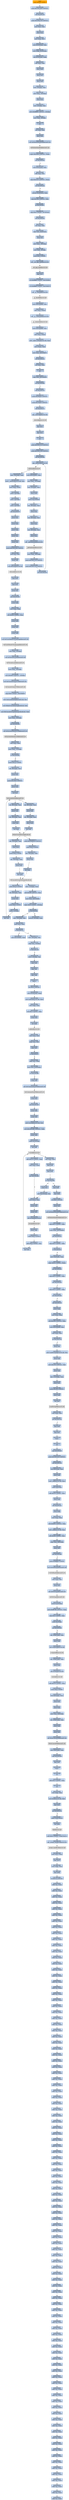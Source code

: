 digraph G {
node[shape=rectangle,style=filled,fillcolor=lightsteelblue,color=lightsteelblue]
bgcolor="transparent"
a0x01002a89pushl_0x28UINT8[label="start\npushl $0x28<UINT8>",color="lightgrey",fillcolor="orange"];
a0x01002a8bpushl_0x10015d0UINT32[label="0x01002a8b\npushl $0x10015d0<UINT32>"];
a0x01002a90call_0x01002c28[label="0x01002a90\ncall 0x01002c28"];
a0x01002c28pushl_0x1002c78UINT32[label="0x01002c28\npushl $0x1002c78<UINT32>"];
a0x01002c2dmovl_fs_0_eax[label="0x01002c2d\nmovl %fs:0, %eax"];
a0x01002c33pushl_eax[label="0x01002c33\npushl %eax"];
a0x01002c34movl_esp_fs_0[label="0x01002c34\nmovl %esp, %fs:0"];
a0x01002c3bmovl_0x10esp__eax[label="0x01002c3b\nmovl 0x10(%esp), %eax"];
a0x01002c3fmovl_ebp_0x10esp_[label="0x01002c3f\nmovl %ebp, 0x10(%esp)"];
a0x01002c43leal_0x10esp__ebp[label="0x01002c43\nleal 0x10(%esp), %ebp"];
a0x01002c47subl_eax_esp[label="0x01002c47\nsubl %eax, %esp"];
a0x01002c49pushl_ebx[label="0x01002c49\npushl %ebx"];
a0x01002c4apushl_esi[label="0x01002c4a\npushl %esi"];
a0x01002c4bpushl_edi[label="0x01002c4b\npushl %edi"];
a0x01002c4cmovl__8ebp__eax[label="0x01002c4c\nmovl -8(%ebp), %eax"];
a0x01002c4fmovl_esp__24ebp_[label="0x01002c4f\nmovl %esp, -24(%ebp)"];
a0x01002c52pushl_eax[label="0x01002c52\npushl %eax"];
a0x01002c53movl__4ebp__eax[label="0x01002c53\nmovl -4(%ebp), %eax"];
a0x01002c56movl_0xffffffffUINT32__4ebp_[label="0x01002c56\nmovl $0xffffffff<UINT32>, -4(%ebp)"];
a0x01002c5dmovl_eax__8ebp_[label="0x01002c5d\nmovl %eax, -8(%ebp)"];
a0x01002c60ret[label="0x01002c60\nret"];
a0x01002a95xorl_edi_edi[label="0x01002a95\nxorl %edi, %edi"];
a0x01002a97pushl_edi[label="0x01002a97\npushl %edi"];
a0x01002a98call_GetModuleHandleA_kernel32_dll[label="0x01002a98\ncall GetModuleHandleA@kernel32.dll"];
GetModuleHandleA_kernel32_dll[label="GetModuleHandleA@kernel32.dll",color="lightgrey",fillcolor="lightgrey"];
a0x01002a9ecmpw_0x5a4dUINT16_eax_[label="0x01002a9e\ncmpw $0x5a4d<UINT16>, (%eax)"];
a0x01002aa3jne_0x01002ac4[label="0x01002aa3\njne 0x01002ac4"];
a0x01002aa5movl_0x3ceax__ecx[label="0x01002aa5\nmovl 0x3c(%eax), %ecx"];
a0x01002aa8addl_eax_ecx[label="0x01002aa8\naddl %eax, %ecx"];
a0x01002aaacmpl_0x4550UINT32_ecx_[label="0x01002aaa\ncmpl $0x4550<UINT32>, (%ecx)"];
a0x01002ab0jne_0x01002ac4[label="0x01002ab0\njne 0x01002ac4"];
a0x01002ab2movzwl_0x18ecx__eax[label="0x01002ab2\nmovzwl 0x18(%ecx), %eax"];
a0x01002ab6cmpl_0x10bUINT32_eax[label="0x01002ab6\ncmpl $0x10b<UINT32>, %eax"];
a0x01002abbje_0x01002adc[label="0x01002abb\nje 0x01002adc"];
a0x01002adccmpl_0xeUINT8_0x74ecx_[label="0x01002adc\ncmpl $0xe<UINT8>, 0x74(%ecx)"];
a0x01002ae0jbe_0x01002ac4[label="0x01002ae0\njbe 0x01002ac4"];
a0x01002ae2xorl_eax_eax[label="0x01002ae2\nxorl %eax, %eax"];
a0x01002ae4cmpl_edi_0xe8ecx_[label="0x01002ae4\ncmpl %edi, 0xe8(%ecx)"];
a0x01002aeasetne_al[label="0x01002aea\nsetne %al"];
a0x01002aedmovl_eax__28ebp_[label="0x01002aed\nmovl %eax, -28(%ebp)"];
a0x01002af0movl_edi__4ebp_[label="0x01002af0\nmovl %edi, -4(%ebp)"];
a0x01002af3pushl_0x1UINT8[label="0x01002af3\npushl $0x1<UINT8>"];
a0x01002af5call___set_app_type_msvcrt_dll[label="0x01002af5\ncall __set_app_type@msvcrt.dll"];
a__set_app_type_msvcrt_dll[label="__set_app_type@msvcrt.dll",color="lightgrey",fillcolor="lightgrey"];
a0x01002afbpopl_ecx[label="0x01002afb\npopl %ecx"];
a0x01002afcorl_0xffffffffUINT8_0x0100466c[label="0x01002afc\norl $0xffffffff<UINT8>, 0x0100466c"];
a0x01002b03orl_0xffffffffUINT8_0x01004670[label="0x01002b03\norl $0xffffffff<UINT8>, 0x01004670"];
a0x01002b0acall___p__fmode_msvcrt_dll[label="0x01002b0a\ncall __p__fmode@msvcrt.dll"];
a__p__fmode_msvcrt_dll[label="__p__fmode@msvcrt.dll",color="lightgrey",fillcolor="lightgrey"];
a0x01002b10movl_0x01004664_ecx[label="0x01002b10\nmovl 0x01004664, %ecx"];
a0x01002b16movl_ecx_eax_[label="0x01002b16\nmovl %ecx, (%eax)"];
a0x01002b18call___p__commode_msvcrt_dll[label="0x01002b18\ncall __p__commode@msvcrt.dll"];
a__p__commode_msvcrt_dll[label="__p__commode@msvcrt.dll",color="lightgrey",fillcolor="lightgrey"];
a0x01002b1emovl_0x01004660_ecx[label="0x01002b1e\nmovl 0x01004660, %ecx"];
a0x01002b24movl_ecx_eax_[label="0x01002b24\nmovl %ecx, (%eax)"];
a0x01002b26movl__adjust_fdiv_msvcrt_dll_eax[label="0x01002b26\nmovl _adjust_fdiv@msvcrt.dll, %eax"];
a0x01002b2bmovl_eax__eax[label="0x01002b2b\nmovl (%eax), %eax"];
a0x01002b2dmovl_eax_0x01004674[label="0x01002b2d\nmovl %eax, 0x01004674"];
a0x01002b32call_0x01002c22[label="0x01002b32\ncall 0x01002c22"];
a0x01002c22xorl_eax_eax[label="0x01002c22\nxorl %eax, %eax"];
a0x01002c24ret[label="0x01002c24\nret"];
a0x01002b37cmpl_edi_0x01004038[label="0x01002b37\ncmpl %edi, 0x01004038"];
a0x01002b3djne_0x01002b4b[label="0x01002b3d\njne 0x01002b4b"];
a0x01002b4bcall_0x01002c10[label="0x01002b4b\ncall 0x01002c10"];
a0x01002c10pushl_0x30000UINT32[label="0x01002c10\npushl $0x30000<UINT32>"];
a0x01002c15pushl_0x10000UINT32[label="0x01002c15\npushl $0x10000<UINT32>"];
a0x01002c1acall_0x01002c72[label="0x01002c1a\ncall 0x01002c72"];
a0x01002c72jmp__controlfp_msvcrt_dll[label="0x01002c72\njmp _controlfp@msvcrt.dll"];
a_controlfp_msvcrt_dll[label="_controlfp@msvcrt.dll",color="lightgrey",fillcolor="lightgrey"];
a0x01002c1fpopl_ecx[label="0x01002c1f\npopl %ecx"];
a0x01002c20popl_ecx[label="0x01002c20\npopl %ecx"];
a0x01002c21ret[label="0x01002c21\nret"];
a0x01002b50pushl_0x100111cUINT32[label="0x01002b50\npushl $0x100111c<UINT32>"];
a0x01002b55pushl_0x1001118UINT32[label="0x01002b55\npushl $0x1001118<UINT32>"];
a0x01002b5acall_0x01002c0a[label="0x01002b5a\ncall 0x01002c0a"];
a0x01002c0ajmp__initterm_msvcrt_dll[label="0x01002c0a\njmp _initterm@msvcrt.dll"];
a_initterm_msvcrt_dll[label="_initterm@msvcrt.dll",color="lightgrey",fillcolor="lightgrey"];
a0x01002b5fmovl_0x0100465c_eax[label="0x01002b5f\nmovl 0x0100465c, %eax"];
a0x01002b64movl_eax__32ebp_[label="0x01002b64\nmovl %eax, -32(%ebp)"];
a0x01002b67leal__32ebp__eax[label="0x01002b67\nleal -32(%ebp), %eax"];
a0x01002b6apushl_eax[label="0x01002b6a\npushl %eax"];
a0x01002b6bpushl_0x01004658[label="0x01002b6b\npushl 0x01004658"];
a0x01002b71leal__36ebp__eax[label="0x01002b71\nleal -36(%ebp), %eax"];
a0x01002b74pushl_eax[label="0x01002b74\npushl %eax"];
a0x01002b75leal__40ebp__eax[label="0x01002b75\nleal -40(%ebp), %eax"];
a0x01002b78pushl_eax[label="0x01002b78\npushl %eax"];
a0x01002b79leal__44ebp__eax[label="0x01002b79\nleal -44(%ebp), %eax"];
a0x01002b7cpushl_eax[label="0x01002b7c\npushl %eax"];
a0x01002b7dcall___getmainargs_msvcrt_dll[label="0x01002b7d\ncall __getmainargs@msvcrt.dll"];
a__getmainargs_msvcrt_dll[label="__getmainargs@msvcrt.dll",color="lightgrey",fillcolor="lightgrey"];
a0x01002b83movl_eax__48ebp_[label="0x01002b83\nmovl %eax, -48(%ebp)"];
a0x01002b86pushl_0x1001114UINT32[label="0x01002b86\npushl $0x1001114<UINT32>"];
a0x01002b8bpushl_0x1001110UINT32[label="0x01002b8b\npushl $0x1001110<UINT32>"];
a0x01002b90call_0x01002c0a[label="0x01002b90\ncall 0x01002c0a"];
a0x01002b95movl__36ebp__eax[label="0x01002b95\nmovl -36(%ebp), %eax"];
a0x01002b98movl___initenv_msvcrt_dll_ecx[label="0x01002b98\nmovl __initenv@msvcrt.dll, %ecx"];
a0x01002b9emovl_eax_ecx_[label="0x01002b9e\nmovl %eax, (%ecx)"];
a0x01002ba0pushl__36ebp_[label="0x01002ba0\npushl -36(%ebp)"];
a0x01002ba3pushl__40ebp_[label="0x01002ba3\npushl -40(%ebp)"];
a0x01002ba6pushl__44ebp_[label="0x01002ba6\npushl -44(%ebp)"];
a0x01002ba9call_0x01002979[label="0x01002ba9\ncall 0x01002979"];
a0x01002979pushl_ecx[label="0x01002979\npushl %ecx"];
a0x0100297apushl_ebx[label="0x0100297a\npushl %ebx"];
a0x0100297bpushl_ebp[label="0x0100297b\npushl %ebp"];
a0x0100297cpushl_esi[label="0x0100297c\npushl %esi"];
a0x0100297dpushl_edi[label="0x0100297d\npushl %edi"];
a0x0100297epushl_0x10015c8UINT32[label="0x0100297e\npushl $0x10015c8<UINT32>"];
a0x01002983xorl_esi_esi[label="0x01002983\nxorl %esi, %esi"];
a0x01002985pushl_esi[label="0x01002985\npushl %esi"];
a0x01002986call_setlocale_msvcrt_dll[label="0x01002986\ncall setlocale@msvcrt.dll"];
setlocale_msvcrt_dll[label="setlocale@msvcrt.dll",color="lightgrey",fillcolor="lightgrey"];
a0x0100298cpopl_ecx[label="0x0100298c\npopl %ecx"];
a0x0100298dpopl_ecx[label="0x0100298d\npopl %ecx"];
a0x0100298epushl_esi[label="0x0100298e\npushl %esi"];
a0x0100298fcall_0x01001fe4[label="0x0100298f\ncall 0x01001fe4"];
a0x01001fe4pushl_ebp[label="0x01001fe4\npushl %ebp"];
a0x01001fe5movl_esp_ebp[label="0x01001fe5\nmovl %esp, %ebp"];
a0x01001fe7subl_0x44UINT8_esp[label="0x01001fe7\nsubl $0x44<UINT8>, %esp"];
a0x01001feapushl_ebx[label="0x01001fea\npushl %ebx"];
a0x01001febpushl_esi[label="0x01001feb\npushl %esi"];
a0x01001fecpushl_edi[label="0x01001fec\npushl %edi"];
a0x01001fedcall_GetUserDefaultUILanguage_kernel32_dll[label="0x01001fed\ncall GetUserDefaultUILanguage@kernel32.dll"];
GetUserDefaultUILanguage_kernel32_dll[label="GetUserDefaultUILanguage@kernel32.dll",color="lightgrey",fillcolor="lightgrey"];
a0x01001ff3movl_eax__8ebp_[label="0x01001ff3\nmovl %eax, -8(%ebp)"];
a0x01001ff6call_GetThreadLocale_kernel32_dll[label="0x01001ff6\ncall GetThreadLocale@kernel32.dll"];
GetThreadLocale_kernel32_dll[label="GetThreadLocale@kernel32.dll",color="lightgrey",fillcolor="lightgrey"];
a0x01001ffcmovl_eax__28ebp_[label="0x01001ffc\nmovl %eax, -28(%ebp)"];
a0x01001fffmovl_0x409UINT32__4ebp_[label="0x01001fff\nmovl $0x409<UINT32>, -4(%ebp)"];
a0x01002006call_GetConsoleOutputCP_kernel32_dll[label="0x01002006\ncall GetConsoleOutputCP@kernel32.dll"];
GetConsoleOutputCP_kernel32_dll[label="GetConsoleOutputCP@kernel32.dll",color="lightgrey",fillcolor="lightgrey"];
a0x0100200ccmpl_0x0UINT8_0x01004650[label="0x0100200c\ncmpl $0x0<UINT8>, 0x01004650"];
a0x01002013movl_GetLocaleInfoW_kernel32_dll_esi[label="0x01002013\nmovl GetLocaleInfoW@kernel32.dll, %esi"];
a0x01002019movl_RtlInitUnicodeString_ntdll_dll_edi[label="0x01002019\nmovl RtlInitUnicodeString@ntdll.dll, %edi"];
a0x0100201fmovl_RtlUnicodeStringToInteger_ntdll_dll_ebx[label="0x0100201f\nmovl RtlUnicodeStringToInteger@ntdll.dll, %ebx"];
a0x01002025movl_eax__20ebp_[label="0x01002025\nmovl %eax, -20(%ebp)"];
a0x01002028jne_0x0100208c[label="0x01002028\njne 0x0100208c"];
a0x0100202acall_GetSystemDefaultLCID_kernel32_dll[label="0x0100202a\ncall GetSystemDefaultLCID@kernel32.dll"];
GetSystemDefaultLCID_kernel32_dll[label="GetSystemDefaultLCID@kernel32.dll",color="lightgrey",fillcolor="lightgrey"];
a0x01002030testl_eax_eax[label="0x01002030\ntestl %eax, %eax"];
a0x01002032movl_eax__12ebp_[label="0x01002032\nmovl %eax, -12(%ebp)"];
a0x01002035je_0x0100208c[label="0x01002035\nje 0x0100208c"];
a0x01002037pushl_0x10UINT8[label="0x01002037\npushl $0x10<UINT8>"];
a0x01002039leal__68ebp__ecx[label="0x01002039\nleal -68(%ebp), %ecx"];
a0x0100203cpushl_ecx[label="0x0100203c\npushl %ecx"];
a0x0100203dpushl_0x1004UINT32[label="0x0100203d\npushl $0x1004<UINT32>"];
a0x01002042pushl_eax[label="0x01002042\npushl %eax"];
a0x01002043call_esi[label="0x01002043\ncall %esi"];
GetLocaleInfoW_kernel32_dll[label="GetLocaleInfoW@kernel32.dll",color="lightgrey",fillcolor="lightgrey"];
a0x01002045leal__68ebp__eax[label="0x01002045\nleal -68(%ebp), %eax"];
a0x01002048pushl_eax[label="0x01002048\npushl %eax"];
a0x01002049leal__36ebp__eax[label="0x01002049\nleal -36(%ebp), %eax"];
a0x0100204cpushl_eax[label="0x0100204c\npushl %eax"];
a0x0100204dcall_edi[label="0x0100204d\ncall %edi"];
RtlInitUnicodeString_ntdll_dll[label="RtlInitUnicodeString@ntdll.dll",color="lightgrey",fillcolor="lightgrey"];
a0x0100204fleal__16ebp__eax[label="0x0100204f\nleal -16(%ebp), %eax"];
a0x01002052pushl_eax[label="0x01002052\npushl %eax"];
a0x01002053pushl_0xaUINT8[label="0x01002053\npushl $0xa<UINT8>"];
a0x01002055leal__36ebp__eax[label="0x01002055\nleal -36(%ebp), %eax"];
a0x01002058pushl_eax[label="0x01002058\npushl %eax"];
a0x01002059call_ebx[label="0x01002059\ncall %ebx"];
RtlUnicodeStringToInteger_ntdll_dll[label="RtlUnicodeStringToInteger@ntdll.dll",color="lightgrey",fillcolor="lightgrey"];
a0x0100205bpushl_0x10UINT8[label="0x0100205b\npushl $0x10<UINT8>"];
a0x0100205dleal__68ebp__eax[label="0x0100205d\nleal -68(%ebp), %eax"];
a0x01002060pushl_eax[label="0x01002060\npushl %eax"];
a0x01002061pushl_0xbUINT8[label="0x01002061\npushl $0xb<UINT8>"];
a0x01002063pushl__12ebp_[label="0x01002063\npushl -12(%ebp)"];
a0x01002066call_esi[label="0x01002066\ncall %esi"];
a0x01002068leal__68ebp__eax[label="0x01002068\nleal -68(%ebp), %eax"];
a0x0100206bpushl_eax[label="0x0100206b\npushl %eax"];
a0x0100206cleal__36ebp__eax[label="0x0100206c\nleal -36(%ebp), %eax"];
a0x0100206fpushl_eax[label="0x0100206f\npushl %eax"];
a0x01002070call_edi[label="0x01002070\ncall %edi"];
a0x01002072pushl_0x1004654UINT32[label="0x01002072\npushl $0x1004654<UINT32>"];
a0x01002077pushl_0xaUINT8[label="0x01002077\npushl $0xa<UINT8>"];
a0x01002079leal__36ebp__eax[label="0x01002079\nleal -36(%ebp), %eax"];
a0x0100207cpushl_eax[label="0x0100207c\npushl %eax"];
a0x0100207dcall_ebx[label="0x0100207d\ncall %ebx"];
a0x0100207fmovl__12ebp__eax[label="0x0100207f\nmovl -12(%ebp), %eax"];
a0x01002082andl_0x3ffUINT32_eax[label="0x01002082\nandl $0x3ff<UINT32>, %eax"];
a0x01002087movl_eax_0x0100464c[label="0x01002087\nmovl %eax, 0x0100464c"];
a0x0100208ccmpw_0x0UINT8__8ebp_[label="0x0100208c\ncmpw $0x0<UINT8>, -8(%ebp)"];
a0x01002091je_0x010020e0[label="0x01002091\nje 0x010020e0"];
a0x01002093movzwl__8ebp__eax[label="0x01002093\nmovzwl -8(%ebp), %eax"];
a0x010020e0movl__20ebp__ecx[label="0x010020e0\nmovl -20(%ebp), %ecx"];
a0x010020e3testl_ecx_ecx[label="0x010020e3\ntestl %ecx, %ecx"];
a0x010020e5je_0x01002121[label="0x010020e5\nje 0x01002121"];
a0x010020e7movl_0x0100464c_eax[label="0x010020e7\nmovl 0x0100464c, %eax"];
a0x01002121movl__28ebp__esi[label="0x01002121\nmovl -28(%ebp), %esi"];
a0x01002124cmpl_esi__4ebp_[label="0x01002124\ncmpl %esi, -4(%ebp)"];
a0x01002127je_0x01002139[label="0x01002127\nje 0x01002139"];
a0x01002139movw__4ebp__ax[label="0x01002139\nmovw -4(%ebp), %ax"];
a0x0100213dpopl_edi[label="0x0100213d\npopl %edi"];
a0x0100213epopl_esi[label="0x0100213e\npopl %esi"];
a0x0100213fpopl_ebx[label="0x0100213f\npopl %ebx"];
a0x01002140leave_[label="0x01002140\nleave "];
a0x01002141ret_0x4UINT16[label="0x01002141\nret $0x4<UINT16>"];
a0x01002994movl_0x18esp__ebp[label="0x01002994\nmovl 0x18(%esp), %ebp"];
a0x01002998movl_malloc_msvcrt_dll_ebx[label="0x01002998\nmovl malloc@msvcrt.dll, %ebx"];
a0x0100299emovl_ebp_eax[label="0x0100299e\nmovl %ebp, %eax"];
a0x010029a0shll_0x2UINT8_eax[label="0x010029a0\nshll $0x2<UINT8>, %eax"];
a0x010029a3pushl_eax[label="0x010029a3\npushl %eax"];
a0x010029a4call_ebx[label="0x010029a4\ncall %ebx"];
malloc_msvcrt_dll[label="malloc@msvcrt.dll",color="lightgrey",fillcolor="lightgrey"];
a0x010029a6movl_eax_edi[label="0x010029a6\nmovl %eax, %edi"];
a0x010029a8cmpl_esi_edi[label="0x010029a8\ncmpl %esi, %edi"];
a0x010029aapopl_ecx[label="0x010029aa\npopl %ecx"];
a0x010029abje_0x01002a17[label="0x010029ab\nje 0x01002a17"];
a0x010029adcmpl_esi_ebp[label="0x010029ad\ncmpl %esi, %ebp"];
a0x010029afmovl_esi_0x18esp_[label="0x010029af\nmovl %esi, 0x18(%esp)"];
a0x010029b3jle_0x010029f6[label="0x010029b3\njle 0x010029f6"];
a0x010029f6pushl_edi[label="0x010029f6\npushl %edi"];
a0x010029f7call_GetCommandLineW_kernel32_dll[label="0x010029f7\ncall GetCommandLineW@kernel32.dll"];
GetCommandLineW_kernel32_dll[label="GetCommandLineW@kernel32.dll",color="lightgrey",fillcolor="lightgrey"];
a0x010029fdpushl_eax[label="0x010029fd\npushl %eax"];
a0x010029fecall_0x01001b47[label="0x010029fe\ncall 0x01001b47"];
a0x01001b47pushl_ebx[label="0x01001b47\npushl %ebx"];
a0x01001b48pushl_edi[label="0x01001b48\npushl %edi"];
a0x01001b49movl_wcstok_msvcrt_dll_edi[label="0x01001b49\nmovl wcstok@msvcrt.dll, %edi"];
a0x01001b4fmovl_0x10014f8UINT32_ebx[label="0x01001b4f\nmovl $0x10014f8<UINT32>, %ebx"];
a0x01001b54pushl_ebx[label="0x01001b54\npushl %ebx"];
a0x01001b55pushl_0x10esp_[label="0x01001b55\npushl 0x10(%esp)"];
a0x01001b59call_edi[label="0x01001b59\ncall %edi"];
wcstok_msvcrt_dll[label="wcstok@msvcrt.dll",color="lightgrey",fillcolor="lightgrey"];
a0x01001b5btestl_eax_eax[label="0x01001b5b\ntestl %eax, %eax"];
a0x01001b5dpopl_ecx[label="0x01001b5d\npopl %ecx"];
a0x01001b5epopl_ecx[label="0x01001b5e\npopl %ecx"];
a0x01001b5fje_0x01001b80[label="0x01001b5f\nje 0x01001b80"];
a0x01001b61pushl_esi[label="0x01001b61\npushl %esi"];
a0x01001b80popl_edi[label="0x01001b80\npopl %edi"];
a0x01001b81popl_ebx[label="0x01001b81\npopl %ebx"];
a0x01001b82ret_0x8UINT16[label="0x01001b82\nret $0x8<UINT16>"];
a0x01002a03pushl_esi[label="0x01002a03\npushl %esi"];
a0x01002a04call_GetModuleHandleW_kernel32_dll[label="0x01002a04\ncall GetModuleHandleW@kernel32.dll"];
GetModuleHandleW_kernel32_dll[label="GetModuleHandleW@kernel32.dll",color="lightgrey",fillcolor="lightgrey"];
a0x01002a0acmpl_0x1UINT8_ebp[label="0x01002a0a\ncmpl $0x1<UINT8>, %ebp"];
a0x01002a0dmovl_eax_0x01004648[label="0x01002a0d\nmovl %eax, 0x01004648"];
a0x01002a12jne_0x01002a1f[label="0x01002a12\njne 0x01002a1f"];
a0x01002a1fcmpl_0x2UINT8_ebp[label="0x01002a1f\ncmpl $0x2<UINT8>, %ebp"];
a0x01002a22jl_0x01002a54[label="0x01002a22\njl 0x01002a54"];
a0x01002a24movl_0x4edi__eax[label="0x01002a24\nmovl 0x4(%edi), %eax"];
a0x01002a27cmpw_0x5cUINT8_eax_[label="0x01002a27\ncmpw $0x5c<UINT8>, (%eax)"];
a0x01002a2bjne_0x01002a35[label="0x01002a2b\njne 0x01002a35"];
a0x01002a35cmpl_0x2UINT8_ebp[label="0x01002a35\ncmpl $0x2<UINT8>, %ebp"];
a0x01002a38jne_0x01002a3d[label="0x01002a38\njne 0x01002a3d"];
a0x01002a3dcmpl_0x3UINT8_ebp[label="0x01002a3d\ncmpl $0x3<UINT8>, %ebp"];
a0x01002a40jne_0x01002a4d[label="0x01002a40\njne 0x01002a4d"];
a0x01002a4dcall_0x0100215f[label="0x01002a4d\ncall 0x0100215f"];
a0x0100215fpushl_ebp[label="0x0100215f\npushl %ebp"];
a0x01002160movl_esp_ebp[label="0x01002160\nmovl %esp, %ebp"];
a0x01002162subl_0x200UINT32_esp[label="0x01002162\nsubl $0x200<UINT32>, %esp"];
a0x01002168movl_0x01004648_eax[label="0x01002168\nmovl 0x01004648, %eax"];
a0x0100216dtestl_eax_eax[label="0x0100216d\ntestl %eax, %eax"];
a0x0100216fje_0x010021c6[label="0x0100216f\nje 0x010021c6"];
a0x01002171pushl_esi[label="0x01002171\npushl %esi"];
a0x01002172movl_LoadStringW_user32_dll_esi[label="0x01002172\nmovl LoadStringW@user32.dll, %esi"];
a0x01002178pushl_edi[label="0x01002178\npushl %edi"];
a0x01002179movl_0x100UINT32_edi[label="0x01002179\nmovl $0x100<UINT32>, %edi"];
a0x0100217epushl_edi[label="0x0100217e\npushl %edi"];
a0x0100217fleal__512ebp__ecx[label="0x0100217f\nleal -512(%ebp), %ecx"];
a0x01002185pushl_ecx[label="0x01002185\npushl %ecx"];
a0x01002186pushl_0x199UINT32[label="0x01002186\npushl $0x199<UINT32>"];
a0x0100218bpushl_eax[label="0x0100218b\npushl %eax"];
a0x0100218ccall_esi[label="0x0100218c\ncall %esi"];
LoadStringW_user32_dll[label="LoadStringW@user32.dll",color="lightgrey",fillcolor="lightgrey"];
a0x0100218etestl_eax_eax[label="0x0100218e\ntestl %eax, %eax"];
a0x01002190jle_0x010021c4[label="0x01002190\njle 0x010021c4"];
a0x010021c4popl_edi[label="0x010021c4\npopl %edi"];
a0x010021c5popl_esi[label="0x010021c5\npopl %esi"];
a0x010021c6leave_[label="0x010021c6\nleave "];
a0x010021c7ret[label="0x010021c7\nret"];
a0x01002a52jmp_0x01002a59[label="0x01002a52\njmp 0x01002a59"];
a0x01002a59pushl_0x10015c4UINT32[label="0x01002a59\npushl $0x10015c4<UINT32>"];
a0x01002a5ecall_0x01002144[label="0x01002a5e\ncall 0x01002144"];
a0x01002144leal_0x8esp__eax[label="0x01002144\nleal 0x8(%esp), %eax"];
a0x01002148pushl_eax[label="0x01002148\npushl %eax"];
a0x01002149movl__iob_msvcrt_dll_eax[label="0x01002149\nmovl _iob@msvcrt.dll, %eax"];
a0x0100214epushl_0x8esp_[label="0x0100214e\npushl 0x8(%esp)"];
a0x01002152addl_0x20UINT8_eax[label="0x01002152\naddl $0x20<UINT8>, %eax"];
a0x01002155pushl_eax[label="0x01002155\npushl %eax"];
a0x01002156call_0x01001ac2[label="0x01002156\ncall 0x01001ac2"];
a0x01001ac2pushl_ebp[label="0x01001ac2\npushl %ebp"];
a0x01001ac3movl_esp_ebp[label="0x01001ac3\nmovl %esp, %ebp"];
a0x01001ac5subl_0x800UINT32_esp[label="0x01001ac5\nsubl $0x800<UINT32>, %esp"];
a0x01001acbmovl__iob_msvcrt_dll_eax[label="0x01001acb\nmovl _iob@msvcrt.dll, %eax"];
a0x01001ad0addl_0x40UINT8_eax[label="0x01001ad0\naddl $0x40<UINT8>, %eax"];
a0x01001ad3cmpl_eax_0x8ebp_[label="0x01001ad3\ncmpl %eax, 0x8(%ebp)"];
a0x01001ad6pushl_esi[label="0x01001ad6\npushl %esi"];
a0x01001ad7jne_0x01001add[label="0x01001ad7\njne 0x01001add"];
a0x01001addpushl_0xfffffff5UINT8[label="0x01001add\npushl $0xfffffff5<UINT8>"];
a0x01001adfcall_GetStdHandle_kernel32_dll[label="0x01001adf\ncall GetStdHandle@kernel32.dll"];
GetStdHandle_kernel32_dll[label="GetStdHandle@kernel32.dll",color="lightgrey",fillcolor="lightgrey"];
a0x01001ae5movl_eax_esi[label="0x01001ae5\nmovl %eax, %esi"];
a0x01001ae7pushl_esi[label="0x01001ae7\npushl %esi"];
a0x01001ae8call_GetFileType_kernel32_dll[label="0x01001ae8\ncall GetFileType@kernel32.dll"];
GetFileType_kernel32_dll[label="GetFileType@kernel32.dll",color="lightgrey",fillcolor="lightgrey"];
a0x01001aeepushl_0x10ebp_[label="0x01001aee\npushl 0x10(%ebp)"];
a0x01001af1andl_0xffff7fffUINT32_eax[label="0x01001af1\nandl $0xffff7fff<UINT32>, %eax"];
a0x01001af6cmpl_0x2UINT8_eax[label="0x01001af6\ncmpl $0x2<UINT8>, %eax"];
a0x01001af9pushl_0xcebp_[label="0x01001af9\npushl 0xc(%ebp)"];
a0x01001afcjne_0x01001b38[label="0x01001afc\njne 0x01001b38"];
a0x01001afeleal__2048ebp__eax[label="0x01001afe\nleal -2048(%ebp), %eax"];
a0x01001b04pushl_eax[label="0x01001b04\npushl %eax"];
a0x01001b05call_vswprintf_msvcrt_dll[label="0x01001b05\ncall vswprintf@msvcrt.dll"];
vswprintf_msvcrt_dll[label="vswprintf@msvcrt.dll",color="lightgrey",fillcolor="lightgrey"];
a0x01001b0bleal__2048ebp__eax[label="0x01001b0b\nleal -2048(%ebp), %eax"];
a0x01001b11pushl_eax[label="0x01001b11\npushl %eax"];
a0x01001b12call_wcslen_msvcrt_dll[label="0x01001b12\ncall wcslen@msvcrt.dll"];
wcslen_msvcrt_dll[label="wcslen@msvcrt.dll",color="lightgrey",fillcolor="lightgrey"];
a0x01001b18addl_0x10UINT8_esp[label="0x01001b18\naddl $0x10<UINT8>, %esp"];
a0x01001b1bpushl_0x0UINT8[label="0x01001b1b\npushl $0x0<UINT8>"];
a0x01001b1dleal_0x8ebp__ecx[label="0x01001b1d\nleal 0x8(%ebp), %ecx"];
a0x01001b20pushl_ecx[label="0x01001b20\npushl %ecx"];
a0x01001b21pushl_eax[label="0x01001b21\npushl %eax"];
a0x01001b22movl_eax_0x8ebp_[label="0x01001b22\nmovl %eax, 0x8(%ebp)"];
a0x01001b25leal__2048ebp__eax[label="0x01001b25\nleal -2048(%ebp), %eax"];
a0x01001b2bpushl_eax[label="0x01001b2b\npushl %eax"];
a0x01001b2cpushl_esi[label="0x01001b2c\npushl %esi"];
a0x01001b2dcall_WriteConsoleW_kernel32_dll[label="0x01001b2d\ncall WriteConsoleW@kernel32.dll"];
WriteConsoleW_kernel32_dll[label="WriteConsoleW@kernel32.dll",color="lightgrey",fillcolor="lightgrey"];
a0x01001b33movl_0x8ebp__eax[label="0x01001b33\nmovl 0x8(%ebp), %eax"];
a0x01001b36jmp_0x01001b44[label="0x01001b36\njmp 0x01001b44"];
a0x01001b44popl_esi[label="0x01001b44\npopl %esi"];
a0x01001b45leave_[label="0x01001b45\nleave "];
a0x01001b46ret[label="0x01001b46\nret"];
a0x0100215baddl_0xcUINT8_esp[label="0x0100215b\naddl $0xc<UINT8>, %esp"];
a0x0100215eret[label="0x0100215e\nret"];
a0x01002a63testl_ebp_ebp[label="0x01002a63\ntestl %ebp, %ebp"];
a0x01002a65movl_free_msvcrt_dll_ebx[label="0x01002a65\nmovl free@msvcrt.dll, %ebx"];
a0x01002a6bpopl_ecx[label="0x01002a6b\npopl %ecx"];
a0x01002a6cjle_0x01002a7d[label="0x01002a6c\njle 0x01002a7d"];
a0x01002a6epushl_ediesi4_[label="0x01002a6e\npushl (%edi,%esi,4)"];
a0x01002a71call_ebx[label="0x01002a71\ncall %ebx"];
free_msvcrt_dll[label="free@msvcrt.dll",color="lightgrey",fillcolor="lightgrey"];
a0x01002a73andl_0x0UINT8_ediesi4_[label="0x01002a73\nandl $0x0<UINT8>, (%edi,%esi,4)"];
a0x01002c78jmp__except_handler3_msvcrt_dll[label="0x01002c78\njmp _except_handler3@msvcrt.dll"];
a_except_handler3_msvcrt_dll[label="_except_handler3@msvcrt.dll",color="lightgrey",fillcolor="lightgrey"];
a0x7c9032a8movl_fs_0_esp[label="0x7c9032a8\nmovl %fs:0, %esp"];
a0x7c9032afpopl_fs_0[label="0x7c9032af\npopl %fs:0"];
a0x7c9032b6movl_ebp_esp[label="0x7c9032b6\nmovl %ebp, %esp"];
a0x7c9032b8popl_ebp[label="0x7c9032b8\npopl %ebp"];
a0x7c9032b9ret_0x14UINT16[label="0x7c9032b9\nret $0x14<UINT16>"];
a0x00000000addb_al_eax_[label="0x00000000\naddb %al, (%eax)"];
a0x00000002addb_al_eax_[label="0x00000002\naddb %al, (%eax)"];
a0x00000004addb_al_eax_[label="0x00000004\naddb %al, (%eax)"];
a0x00000006addb_al_eax_[label="0x00000006\naddb %al, (%eax)"];
a0x00000008addb_al_eax_[label="0x00000008\naddb %al, (%eax)"];
a0x0000000aaddb_al_eax_[label="0x0000000a\naddb %al, (%eax)"];
a0x0000000caddb_al_eax_[label="0x0000000c\naddb %al, (%eax)"];
a0x0000000eaddb_al_eax_[label="0x0000000e\naddb %al, (%eax)"];
a0x00000010addb_al_eax_[label="0x00000010\naddb %al, (%eax)"];
a0x00000012addb_al_eax_[label="0x00000012\naddb %al, (%eax)"];
a0x00000014addb_al_eax_[label="0x00000014\naddb %al, (%eax)"];
a0x00000016addb_al_eax_[label="0x00000016\naddb %al, (%eax)"];
a0x00000018addb_al_eax_[label="0x00000018\naddb %al, (%eax)"];
a0x0000001aaddb_al_eax_[label="0x0000001a\naddb %al, (%eax)"];
a0x0000001caddb_al_eax_[label="0x0000001c\naddb %al, (%eax)"];
a0x0000001eaddb_al_eax_[label="0x0000001e\naddb %al, (%eax)"];
a0x00000020addb_al_eax_[label="0x00000020\naddb %al, (%eax)"];
a0x00000022addb_al_eax_[label="0x00000022\naddb %al, (%eax)"];
a0x00000024addb_al_eax_[label="0x00000024\naddb %al, (%eax)"];
a0x00000026addb_al_eax_[label="0x00000026\naddb %al, (%eax)"];
a0x00000028addb_al_eax_[label="0x00000028\naddb %al, (%eax)"];
a0x0000002aaddb_al_eax_[label="0x0000002a\naddb %al, (%eax)"];
a0x0000002caddb_al_eax_[label="0x0000002c\naddb %al, (%eax)"];
a0x0000002eaddb_al_eax_[label="0x0000002e\naddb %al, (%eax)"];
a0x00000030addb_al_eax_[label="0x00000030\naddb %al, (%eax)"];
a0x00000032addb_al_eax_[label="0x00000032\naddb %al, (%eax)"];
a0x00000034addb_al_eax_[label="0x00000034\naddb %al, (%eax)"];
a0x00000036addb_al_eax_[label="0x00000036\naddb %al, (%eax)"];
a0x00000038addb_al_eax_[label="0x00000038\naddb %al, (%eax)"];
a0x0000003aaddb_al_eax_[label="0x0000003a\naddb %al, (%eax)"];
a0x0000003caddb_al_eax_[label="0x0000003c\naddb %al, (%eax)"];
a0x0000003eaddb_al_eax_[label="0x0000003e\naddb %al, (%eax)"];
a0x00000040addb_al_eax_[label="0x00000040\naddb %al, (%eax)"];
a0x00000042addb_al_eax_[label="0x00000042\naddb %al, (%eax)"];
a0x00000044addb_al_eax_[label="0x00000044\naddb %al, (%eax)"];
a0x00000046addb_al_eax_[label="0x00000046\naddb %al, (%eax)"];
a0x00000048addb_al_eax_[label="0x00000048\naddb %al, (%eax)"];
a0x0000004aaddb_al_eax_[label="0x0000004a\naddb %al, (%eax)"];
a0x0000004caddb_al_eax_[label="0x0000004c\naddb %al, (%eax)"];
a0x0000004eaddb_al_eax_[label="0x0000004e\naddb %al, (%eax)"];
a0x00000050addb_al_eax_[label="0x00000050\naddb %al, (%eax)"];
a0x00000052addb_al_eax_[label="0x00000052\naddb %al, (%eax)"];
a0x00000054addb_al_eax_[label="0x00000054\naddb %al, (%eax)"];
a0x00000056addb_al_eax_[label="0x00000056\naddb %al, (%eax)"];
a0x00000058addb_al_eax_[label="0x00000058\naddb %al, (%eax)"];
a0x0000005aaddb_al_eax_[label="0x0000005a\naddb %al, (%eax)"];
a0x0000005caddb_al_eax_[label="0x0000005c\naddb %al, (%eax)"];
a0x0000005eaddb_al_eax_[label="0x0000005e\naddb %al, (%eax)"];
a0x00000060addb_al_eax_[label="0x00000060\naddb %al, (%eax)"];
a0x00000062addb_al_eax_[label="0x00000062\naddb %al, (%eax)"];
a0x00000064addb_al_eax_[label="0x00000064\naddb %al, (%eax)"];
a0x00000066addb_al_eax_[label="0x00000066\naddb %al, (%eax)"];
a0x00000068addb_al_eax_[label="0x00000068\naddb %al, (%eax)"];
a0x0000006aaddb_al_eax_[label="0x0000006a\naddb %al, (%eax)"];
a0x0000006caddb_al_eax_[label="0x0000006c\naddb %al, (%eax)"];
a0x0000006eaddb_al_eax_[label="0x0000006e\naddb %al, (%eax)"];
a0x00000070addb_al_eax_[label="0x00000070\naddb %al, (%eax)"];
a0x00000072addb_al_eax_[label="0x00000072\naddb %al, (%eax)"];
a0x00000074addb_al_eax_[label="0x00000074\naddb %al, (%eax)"];
a0x00000076addb_al_eax_[label="0x00000076\naddb %al, (%eax)"];
a0x00000078addb_al_eax_[label="0x00000078\naddb %al, (%eax)"];
a0x0000007aaddb_al_eax_[label="0x0000007a\naddb %al, (%eax)"];
a0x0000007caddb_al_eax_[label="0x0000007c\naddb %al, (%eax)"];
a0x0000007eaddb_al_eax_[label="0x0000007e\naddb %al, (%eax)"];
a0x00000080addb_al_eax_[label="0x00000080\naddb %al, (%eax)"];
a0x00000082addb_al_eax_[label="0x00000082\naddb %al, (%eax)"];
a0x00000084addb_al_eax_[label="0x00000084\naddb %al, (%eax)"];
a0x00000086addb_al_eax_[label="0x00000086\naddb %al, (%eax)"];
a0x00000088addb_al_eax_[label="0x00000088\naddb %al, (%eax)"];
a0x0000008aaddb_al_eax_[label="0x0000008a\naddb %al, (%eax)"];
a0x0000008caddb_al_eax_[label="0x0000008c\naddb %al, (%eax)"];
a0x0000008eaddb_al_eax_[label="0x0000008e\naddb %al, (%eax)"];
a0x00000090addb_al_eax_[label="0x00000090\naddb %al, (%eax)"];
a0x00000092addb_al_eax_[label="0x00000092\naddb %al, (%eax)"];
a0x00000094addb_al_eax_[label="0x00000094\naddb %al, (%eax)"];
a0x00000096addb_al_eax_[label="0x00000096\naddb %al, (%eax)"];
a0x00000098addb_al_eax_[label="0x00000098\naddb %al, (%eax)"];
a0x0000009aaddb_al_eax_[label="0x0000009a\naddb %al, (%eax)"];
a0x0000009caddb_al_eax_[label="0x0000009c\naddb %al, (%eax)"];
a0x0000009eaddb_al_eax_[label="0x0000009e\naddb %al, (%eax)"];
a0x000000a0addb_al_eax_[label="0x000000a0\naddb %al, (%eax)"];
a0x000000a2addb_al_eax_[label="0x000000a2\naddb %al, (%eax)"];
a0x000000a4addb_al_eax_[label="0x000000a4\naddb %al, (%eax)"];
a0x000000a6addb_al_eax_[label="0x000000a6\naddb %al, (%eax)"];
a0x000000a8addb_al_eax_[label="0x000000a8\naddb %al, (%eax)"];
a0x000000aaaddb_al_eax_[label="0x000000aa\naddb %al, (%eax)"];
a0x000000acaddb_al_eax_[label="0x000000ac\naddb %al, (%eax)"];
a0x000000aeaddb_al_eax_[label="0x000000ae\naddb %al, (%eax)"];
a0x000000b0addb_al_eax_[label="0x000000b0\naddb %al, (%eax)"];
a0x000000b2addb_al_eax_[label="0x000000b2\naddb %al, (%eax)"];
a0x000000b4addb_al_eax_[label="0x000000b4\naddb %al, (%eax)"];
a0x000000b6addb_al_eax_[label="0x000000b6\naddb %al, (%eax)"];
a0x000000b8addb_al_eax_[label="0x000000b8\naddb %al, (%eax)"];
a0x000000baaddb_al_eax_[label="0x000000ba\naddb %al, (%eax)"];
a0x000000bcaddb_al_eax_[label="0x000000bc\naddb %al, (%eax)"];
a0x000000beaddb_al_eax_[label="0x000000be\naddb %al, (%eax)"];
a0x000000c0addb_al_eax_[label="0x000000c0\naddb %al, (%eax)"];
a0x000000c2addb_al_eax_[label="0x000000c2\naddb %al, (%eax)"];
a0x000000c4addb_al_eax_[label="0x000000c4\naddb %al, (%eax)"];
a0x000000c6addb_al_eax_[label="0x000000c6\naddb %al, (%eax)"];
a0x000000c8addb_al_eax_[label="0x000000c8\naddb %al, (%eax)"];
a0x000000caaddb_al_eax_[label="0x000000ca\naddb %al, (%eax)"];
a0x01001b62movl_0x14esp__esi[label="0x01001b62\nmovl 0x14(%esp), %esi"];
a0x01001b66movl_esi__ecx[label="0x01001b66\nmovl (%esi), %ecx"];
a0x01001b68pushl_eax[label="0x01001b68\npushl %eax"];
a0x01001b69pushl_ecx[label="0x01001b69\npushl %ecx"];
a0x01001b6acall_wcscpy_msvcrt_dll[label="0x01001b6a\ncall wcscpy@msvcrt.dll"];
wcscpy_msvcrt_dll[label="wcscpy@msvcrt.dll",color="lightgrey",fillcolor="lightgrey"];
a0x01001b70pushl_ebx[label="0x01001b70\npushl %ebx"];
a0x01001b71pushl_0x0UINT8[label="0x01001b71\npushl $0x0<UINT8>"];
a0x01001b73addl_0x4UINT8_esi[label="0x01001b73\naddl $0x4<UINT8>, %esi"];
a0x01001b76call_edi[label="0x01001b76\ncall %edi"];
a0x01001b78addl_0x10UINT8_esp[label="0x01001b78\naddl $0x10<UINT8>, %esp"];
a0x01001b7btestl_eax_eax[label="0x01001b7b\ntestl %eax, %eax"];
a0x01001b7djne_0x01001b66[label="0x01001b7d\njne 0x01001b66"];
a0x01002a89pushl_0x28UINT8 -> a0x01002a8bpushl_0x10015d0UINT32 [color="#000000"];
a0x01002a8bpushl_0x10015d0UINT32 -> a0x01002a90call_0x01002c28 [color="#000000"];
a0x01002a90call_0x01002c28 -> a0x01002c28pushl_0x1002c78UINT32 [color="#000000"];
a0x01002c28pushl_0x1002c78UINT32 -> a0x01002c2dmovl_fs_0_eax [color="#000000"];
a0x01002c2dmovl_fs_0_eax -> a0x01002c33pushl_eax [color="#000000"];
a0x01002c33pushl_eax -> a0x01002c34movl_esp_fs_0 [color="#000000"];
a0x01002c34movl_esp_fs_0 -> a0x01002c3bmovl_0x10esp__eax [color="#000000"];
a0x01002c3bmovl_0x10esp__eax -> a0x01002c3fmovl_ebp_0x10esp_ [color="#000000"];
a0x01002c3fmovl_ebp_0x10esp_ -> a0x01002c43leal_0x10esp__ebp [color="#000000"];
a0x01002c43leal_0x10esp__ebp -> a0x01002c47subl_eax_esp [color="#000000"];
a0x01002c47subl_eax_esp -> a0x01002c49pushl_ebx [color="#000000"];
a0x01002c49pushl_ebx -> a0x01002c4apushl_esi [color="#000000"];
a0x01002c4apushl_esi -> a0x01002c4bpushl_edi [color="#000000"];
a0x01002c4bpushl_edi -> a0x01002c4cmovl__8ebp__eax [color="#000000"];
a0x01002c4cmovl__8ebp__eax -> a0x01002c4fmovl_esp__24ebp_ [color="#000000"];
a0x01002c4fmovl_esp__24ebp_ -> a0x01002c52pushl_eax [color="#000000"];
a0x01002c52pushl_eax -> a0x01002c53movl__4ebp__eax [color="#000000"];
a0x01002c53movl__4ebp__eax -> a0x01002c56movl_0xffffffffUINT32__4ebp_ [color="#000000"];
a0x01002c56movl_0xffffffffUINT32__4ebp_ -> a0x01002c5dmovl_eax__8ebp_ [color="#000000"];
a0x01002c5dmovl_eax__8ebp_ -> a0x01002c60ret [color="#000000"];
a0x01002c60ret -> a0x01002a95xorl_edi_edi [color="#000000"];
a0x01002a95xorl_edi_edi -> a0x01002a97pushl_edi [color="#000000"];
a0x01002a97pushl_edi -> a0x01002a98call_GetModuleHandleA_kernel32_dll [color="#000000"];
a0x01002a98call_GetModuleHandleA_kernel32_dll -> GetModuleHandleA_kernel32_dll [color="#000000"];
GetModuleHandleA_kernel32_dll -> a0x01002a9ecmpw_0x5a4dUINT16_eax_ [color="#000000"];
a0x01002a9ecmpw_0x5a4dUINT16_eax_ -> a0x01002aa3jne_0x01002ac4 [color="#000000"];
a0x01002aa3jne_0x01002ac4 -> a0x01002aa5movl_0x3ceax__ecx [color="#000000",label="F"];
a0x01002aa5movl_0x3ceax__ecx -> a0x01002aa8addl_eax_ecx [color="#000000"];
a0x01002aa8addl_eax_ecx -> a0x01002aaacmpl_0x4550UINT32_ecx_ [color="#000000"];
a0x01002aaacmpl_0x4550UINT32_ecx_ -> a0x01002ab0jne_0x01002ac4 [color="#000000"];
a0x01002ab0jne_0x01002ac4 -> a0x01002ab2movzwl_0x18ecx__eax [color="#000000",label="F"];
a0x01002ab2movzwl_0x18ecx__eax -> a0x01002ab6cmpl_0x10bUINT32_eax [color="#000000"];
a0x01002ab6cmpl_0x10bUINT32_eax -> a0x01002abbje_0x01002adc [color="#000000"];
a0x01002abbje_0x01002adc -> a0x01002adccmpl_0xeUINT8_0x74ecx_ [color="#000000",label="T"];
a0x01002adccmpl_0xeUINT8_0x74ecx_ -> a0x01002ae0jbe_0x01002ac4 [color="#000000"];
a0x01002ae0jbe_0x01002ac4 -> a0x01002ae2xorl_eax_eax [color="#000000",label="F"];
a0x01002ae2xorl_eax_eax -> a0x01002ae4cmpl_edi_0xe8ecx_ [color="#000000"];
a0x01002ae4cmpl_edi_0xe8ecx_ -> a0x01002aeasetne_al [color="#000000"];
a0x01002aeasetne_al -> a0x01002aedmovl_eax__28ebp_ [color="#000000"];
a0x01002aedmovl_eax__28ebp_ -> a0x01002af0movl_edi__4ebp_ [color="#000000"];
a0x01002af0movl_edi__4ebp_ -> a0x01002af3pushl_0x1UINT8 [color="#000000"];
a0x01002af3pushl_0x1UINT8 -> a0x01002af5call___set_app_type_msvcrt_dll [color="#000000"];
a0x01002af5call___set_app_type_msvcrt_dll -> a__set_app_type_msvcrt_dll [color="#000000"];
a__set_app_type_msvcrt_dll -> a0x01002afbpopl_ecx [color="#000000"];
a0x01002afbpopl_ecx -> a0x01002afcorl_0xffffffffUINT8_0x0100466c [color="#000000"];
a0x01002afcorl_0xffffffffUINT8_0x0100466c -> a0x01002b03orl_0xffffffffUINT8_0x01004670 [color="#000000"];
a0x01002b03orl_0xffffffffUINT8_0x01004670 -> a0x01002b0acall___p__fmode_msvcrt_dll [color="#000000"];
a0x01002b0acall___p__fmode_msvcrt_dll -> a__p__fmode_msvcrt_dll [color="#000000"];
a__p__fmode_msvcrt_dll -> a0x01002b10movl_0x01004664_ecx [color="#000000"];
a0x01002b10movl_0x01004664_ecx -> a0x01002b16movl_ecx_eax_ [color="#000000"];
a0x01002b16movl_ecx_eax_ -> a0x01002b18call___p__commode_msvcrt_dll [color="#000000"];
a0x01002b18call___p__commode_msvcrt_dll -> a__p__commode_msvcrt_dll [color="#000000"];
a__p__commode_msvcrt_dll -> a0x01002b1emovl_0x01004660_ecx [color="#000000"];
a0x01002b1emovl_0x01004660_ecx -> a0x01002b24movl_ecx_eax_ [color="#000000"];
a0x01002b24movl_ecx_eax_ -> a0x01002b26movl__adjust_fdiv_msvcrt_dll_eax [color="#000000"];
a0x01002b26movl__adjust_fdiv_msvcrt_dll_eax -> a0x01002b2bmovl_eax__eax [color="#000000"];
a0x01002b2bmovl_eax__eax -> a0x01002b2dmovl_eax_0x01004674 [color="#000000"];
a0x01002b2dmovl_eax_0x01004674 -> a0x01002b32call_0x01002c22 [color="#000000"];
a0x01002b32call_0x01002c22 -> a0x01002c22xorl_eax_eax [color="#000000"];
a0x01002c22xorl_eax_eax -> a0x01002c24ret [color="#000000"];
a0x01002c24ret -> a0x01002b37cmpl_edi_0x01004038 [color="#000000"];
a0x01002b37cmpl_edi_0x01004038 -> a0x01002b3djne_0x01002b4b [color="#000000"];
a0x01002b3djne_0x01002b4b -> a0x01002b4bcall_0x01002c10 [color="#000000",label="T"];
a0x01002b4bcall_0x01002c10 -> a0x01002c10pushl_0x30000UINT32 [color="#000000"];
a0x01002c10pushl_0x30000UINT32 -> a0x01002c15pushl_0x10000UINT32 [color="#000000"];
a0x01002c15pushl_0x10000UINT32 -> a0x01002c1acall_0x01002c72 [color="#000000"];
a0x01002c1acall_0x01002c72 -> a0x01002c72jmp__controlfp_msvcrt_dll [color="#000000"];
a0x01002c72jmp__controlfp_msvcrt_dll -> a_controlfp_msvcrt_dll [color="#000000"];
a_controlfp_msvcrt_dll -> a0x01002c1fpopl_ecx [color="#000000"];
a0x01002c1fpopl_ecx -> a0x01002c20popl_ecx [color="#000000"];
a0x01002c20popl_ecx -> a0x01002c21ret [color="#000000"];
a0x01002c21ret -> a0x01002b50pushl_0x100111cUINT32 [color="#000000"];
a0x01002b50pushl_0x100111cUINT32 -> a0x01002b55pushl_0x1001118UINT32 [color="#000000"];
a0x01002b55pushl_0x1001118UINT32 -> a0x01002b5acall_0x01002c0a [color="#000000"];
a0x01002b5acall_0x01002c0a -> a0x01002c0ajmp__initterm_msvcrt_dll [color="#000000"];
a0x01002c0ajmp__initterm_msvcrt_dll -> a_initterm_msvcrt_dll [color="#000000"];
a_initterm_msvcrt_dll -> a0x01002b5fmovl_0x0100465c_eax [color="#000000"];
a0x01002b5fmovl_0x0100465c_eax -> a0x01002b64movl_eax__32ebp_ [color="#000000"];
a0x01002b64movl_eax__32ebp_ -> a0x01002b67leal__32ebp__eax [color="#000000"];
a0x01002b67leal__32ebp__eax -> a0x01002b6apushl_eax [color="#000000"];
a0x01002b6apushl_eax -> a0x01002b6bpushl_0x01004658 [color="#000000"];
a0x01002b6bpushl_0x01004658 -> a0x01002b71leal__36ebp__eax [color="#000000"];
a0x01002b71leal__36ebp__eax -> a0x01002b74pushl_eax [color="#000000"];
a0x01002b74pushl_eax -> a0x01002b75leal__40ebp__eax [color="#000000"];
a0x01002b75leal__40ebp__eax -> a0x01002b78pushl_eax [color="#000000"];
a0x01002b78pushl_eax -> a0x01002b79leal__44ebp__eax [color="#000000"];
a0x01002b79leal__44ebp__eax -> a0x01002b7cpushl_eax [color="#000000"];
a0x01002b7cpushl_eax -> a0x01002b7dcall___getmainargs_msvcrt_dll [color="#000000"];
a0x01002b7dcall___getmainargs_msvcrt_dll -> a__getmainargs_msvcrt_dll [color="#000000"];
a__getmainargs_msvcrt_dll -> a0x01002b83movl_eax__48ebp_ [color="#000000"];
a0x01002b83movl_eax__48ebp_ -> a0x01002b86pushl_0x1001114UINT32 [color="#000000"];
a0x01002b86pushl_0x1001114UINT32 -> a0x01002b8bpushl_0x1001110UINT32 [color="#000000"];
a0x01002b8bpushl_0x1001110UINT32 -> a0x01002b90call_0x01002c0a [color="#000000"];
a0x01002b90call_0x01002c0a -> a0x01002c0ajmp__initterm_msvcrt_dll [color="#000000"];
a_initterm_msvcrt_dll -> a0x01002b95movl__36ebp__eax [color="#000000"];
a0x01002b95movl__36ebp__eax -> a0x01002b98movl___initenv_msvcrt_dll_ecx [color="#000000"];
a0x01002b98movl___initenv_msvcrt_dll_ecx -> a0x01002b9emovl_eax_ecx_ [color="#000000"];
a0x01002b9emovl_eax_ecx_ -> a0x01002ba0pushl__36ebp_ [color="#000000"];
a0x01002ba0pushl__36ebp_ -> a0x01002ba3pushl__40ebp_ [color="#000000"];
a0x01002ba3pushl__40ebp_ -> a0x01002ba6pushl__44ebp_ [color="#000000"];
a0x01002ba6pushl__44ebp_ -> a0x01002ba9call_0x01002979 [color="#000000"];
a0x01002ba9call_0x01002979 -> a0x01002979pushl_ecx [color="#000000"];
a0x01002979pushl_ecx -> a0x0100297apushl_ebx [color="#000000"];
a0x0100297apushl_ebx -> a0x0100297bpushl_ebp [color="#000000"];
a0x0100297bpushl_ebp -> a0x0100297cpushl_esi [color="#000000"];
a0x0100297cpushl_esi -> a0x0100297dpushl_edi [color="#000000"];
a0x0100297dpushl_edi -> a0x0100297epushl_0x10015c8UINT32 [color="#000000"];
a0x0100297epushl_0x10015c8UINT32 -> a0x01002983xorl_esi_esi [color="#000000"];
a0x01002983xorl_esi_esi -> a0x01002985pushl_esi [color="#000000"];
a0x01002985pushl_esi -> a0x01002986call_setlocale_msvcrt_dll [color="#000000"];
a0x01002986call_setlocale_msvcrt_dll -> setlocale_msvcrt_dll [color="#000000"];
setlocale_msvcrt_dll -> a0x0100298cpopl_ecx [color="#000000"];
a0x0100298cpopl_ecx -> a0x0100298dpopl_ecx [color="#000000"];
a0x0100298dpopl_ecx -> a0x0100298epushl_esi [color="#000000"];
a0x0100298epushl_esi -> a0x0100298fcall_0x01001fe4 [color="#000000"];
a0x0100298fcall_0x01001fe4 -> a0x01001fe4pushl_ebp [color="#000000"];
a0x01001fe4pushl_ebp -> a0x01001fe5movl_esp_ebp [color="#000000"];
a0x01001fe5movl_esp_ebp -> a0x01001fe7subl_0x44UINT8_esp [color="#000000"];
a0x01001fe7subl_0x44UINT8_esp -> a0x01001feapushl_ebx [color="#000000"];
a0x01001feapushl_ebx -> a0x01001febpushl_esi [color="#000000"];
a0x01001febpushl_esi -> a0x01001fecpushl_edi [color="#000000"];
a0x01001fecpushl_edi -> a0x01001fedcall_GetUserDefaultUILanguage_kernel32_dll [color="#000000"];
a0x01001fedcall_GetUserDefaultUILanguage_kernel32_dll -> GetUserDefaultUILanguage_kernel32_dll [color="#000000"];
GetUserDefaultUILanguage_kernel32_dll -> a0x01001ff3movl_eax__8ebp_ [color="#000000"];
a0x01001ff3movl_eax__8ebp_ -> a0x01001ff6call_GetThreadLocale_kernel32_dll [color="#000000"];
a0x01001ff6call_GetThreadLocale_kernel32_dll -> GetThreadLocale_kernel32_dll [color="#000000"];
GetThreadLocale_kernel32_dll -> a0x01001ffcmovl_eax__28ebp_ [color="#000000"];
a0x01001ffcmovl_eax__28ebp_ -> a0x01001fffmovl_0x409UINT32__4ebp_ [color="#000000"];
a0x01001fffmovl_0x409UINT32__4ebp_ -> a0x01002006call_GetConsoleOutputCP_kernel32_dll [color="#000000"];
a0x01002006call_GetConsoleOutputCP_kernel32_dll -> GetConsoleOutputCP_kernel32_dll [color="#000000"];
GetConsoleOutputCP_kernel32_dll -> a0x0100200ccmpl_0x0UINT8_0x01004650 [color="#000000"];
a0x0100200ccmpl_0x0UINT8_0x01004650 -> a0x01002013movl_GetLocaleInfoW_kernel32_dll_esi [color="#000000"];
a0x01002013movl_GetLocaleInfoW_kernel32_dll_esi -> a0x01002019movl_RtlInitUnicodeString_ntdll_dll_edi [color="#000000"];
a0x01002019movl_RtlInitUnicodeString_ntdll_dll_edi -> a0x0100201fmovl_RtlUnicodeStringToInteger_ntdll_dll_ebx [color="#000000"];
a0x0100201fmovl_RtlUnicodeStringToInteger_ntdll_dll_ebx -> a0x01002025movl_eax__20ebp_ [color="#000000"];
a0x01002025movl_eax__20ebp_ -> a0x01002028jne_0x0100208c [color="#000000"];
a0x01002028jne_0x0100208c -> a0x0100202acall_GetSystemDefaultLCID_kernel32_dll [color="#000000",label="F"];
a0x0100202acall_GetSystemDefaultLCID_kernel32_dll -> GetSystemDefaultLCID_kernel32_dll [color="#000000"];
GetSystemDefaultLCID_kernel32_dll -> a0x01002030testl_eax_eax [color="#000000"];
a0x01002030testl_eax_eax -> a0x01002032movl_eax__12ebp_ [color="#000000"];
a0x01002032movl_eax__12ebp_ -> a0x01002035je_0x0100208c [color="#000000"];
a0x01002035je_0x0100208c -> a0x01002037pushl_0x10UINT8 [color="#000000",label="F"];
a0x01002037pushl_0x10UINT8 -> a0x01002039leal__68ebp__ecx [color="#000000"];
a0x01002039leal__68ebp__ecx -> a0x0100203cpushl_ecx [color="#000000"];
a0x0100203cpushl_ecx -> a0x0100203dpushl_0x1004UINT32 [color="#000000"];
a0x0100203dpushl_0x1004UINT32 -> a0x01002042pushl_eax [color="#000000"];
a0x01002042pushl_eax -> a0x01002043call_esi [color="#000000"];
a0x01002043call_esi -> GetLocaleInfoW_kernel32_dll [color="#000000"];
GetLocaleInfoW_kernel32_dll -> a0x01002045leal__68ebp__eax [color="#000000"];
a0x01002045leal__68ebp__eax -> a0x01002048pushl_eax [color="#000000"];
a0x01002048pushl_eax -> a0x01002049leal__36ebp__eax [color="#000000"];
a0x01002049leal__36ebp__eax -> a0x0100204cpushl_eax [color="#000000"];
a0x0100204cpushl_eax -> a0x0100204dcall_edi [color="#000000"];
a0x0100204dcall_edi -> RtlInitUnicodeString_ntdll_dll [color="#000000"];
RtlInitUnicodeString_ntdll_dll -> a0x0100204fleal__16ebp__eax [color="#000000"];
a0x0100204fleal__16ebp__eax -> a0x01002052pushl_eax [color="#000000"];
a0x01002052pushl_eax -> a0x01002053pushl_0xaUINT8 [color="#000000"];
a0x01002053pushl_0xaUINT8 -> a0x01002055leal__36ebp__eax [color="#000000"];
a0x01002055leal__36ebp__eax -> a0x01002058pushl_eax [color="#000000"];
a0x01002058pushl_eax -> a0x01002059call_ebx [color="#000000"];
a0x01002059call_ebx -> RtlUnicodeStringToInteger_ntdll_dll [color="#000000"];
RtlUnicodeStringToInteger_ntdll_dll -> a0x0100205bpushl_0x10UINT8 [color="#000000"];
a0x0100205bpushl_0x10UINT8 -> a0x0100205dleal__68ebp__eax [color="#000000"];
a0x0100205dleal__68ebp__eax -> a0x01002060pushl_eax [color="#000000"];
a0x01002060pushl_eax -> a0x01002061pushl_0xbUINT8 [color="#000000"];
a0x01002061pushl_0xbUINT8 -> a0x01002063pushl__12ebp_ [color="#000000"];
a0x01002063pushl__12ebp_ -> a0x01002066call_esi [color="#000000"];
a0x01002066call_esi -> GetLocaleInfoW_kernel32_dll [color="#000000"];
GetLocaleInfoW_kernel32_dll -> a0x01002068leal__68ebp__eax [color="#000000"];
a0x01002068leal__68ebp__eax -> a0x0100206bpushl_eax [color="#000000"];
a0x0100206bpushl_eax -> a0x0100206cleal__36ebp__eax [color="#000000"];
a0x0100206cleal__36ebp__eax -> a0x0100206fpushl_eax [color="#000000"];
a0x0100206fpushl_eax -> a0x01002070call_edi [color="#000000"];
a0x01002070call_edi -> RtlInitUnicodeString_ntdll_dll [color="#000000"];
RtlInitUnicodeString_ntdll_dll -> a0x01002072pushl_0x1004654UINT32 [color="#000000"];
a0x01002072pushl_0x1004654UINT32 -> a0x01002077pushl_0xaUINT8 [color="#000000"];
a0x01002077pushl_0xaUINT8 -> a0x01002079leal__36ebp__eax [color="#000000"];
a0x01002079leal__36ebp__eax -> a0x0100207cpushl_eax [color="#000000"];
a0x0100207cpushl_eax -> a0x0100207dcall_ebx [color="#000000"];
a0x0100207dcall_ebx -> RtlUnicodeStringToInteger_ntdll_dll [color="#000000"];
RtlUnicodeStringToInteger_ntdll_dll -> a0x0100207fmovl__12ebp__eax [color="#000000"];
a0x0100207fmovl__12ebp__eax -> a0x01002082andl_0x3ffUINT32_eax [color="#000000"];
a0x01002082andl_0x3ffUINT32_eax -> a0x01002087movl_eax_0x0100464c [color="#000000"];
a0x01002087movl_eax_0x0100464c -> a0x0100208ccmpw_0x0UINT8__8ebp_ [color="#000000"];
a0x0100208ccmpw_0x0UINT8__8ebp_ -> a0x01002091je_0x010020e0 [color="#000000"];
a0x01002091je_0x010020e0 -> a0x01002093movzwl__8ebp__eax [color="#000000",label="F"];
a0x01002091je_0x010020e0 -> a0x010020e0movl__20ebp__ecx [color="#000000",label="T"];
a0x010020e0movl__20ebp__ecx -> a0x010020e3testl_ecx_ecx [color="#000000"];
a0x010020e3testl_ecx_ecx -> a0x010020e5je_0x01002121 [color="#000000"];
a0x010020e5je_0x01002121 -> a0x010020e7movl_0x0100464c_eax [color="#000000",label="F"];
a0x010020e5je_0x01002121 -> a0x01002121movl__28ebp__esi [color="#000000",label="T"];
a0x01002121movl__28ebp__esi -> a0x01002124cmpl_esi__4ebp_ [color="#000000"];
a0x01002124cmpl_esi__4ebp_ -> a0x01002127je_0x01002139 [color="#000000"];
a0x01002127je_0x01002139 -> a0x01002139movw__4ebp__ax [color="#000000",label="T"];
a0x01002139movw__4ebp__ax -> a0x0100213dpopl_edi [color="#000000"];
a0x0100213dpopl_edi -> a0x0100213epopl_esi [color="#000000"];
a0x0100213epopl_esi -> a0x0100213fpopl_ebx [color="#000000"];
a0x0100213fpopl_ebx -> a0x01002140leave_ [color="#000000"];
a0x01002140leave_ -> a0x01002141ret_0x4UINT16 [color="#000000"];
a0x01002141ret_0x4UINT16 -> a0x01002994movl_0x18esp__ebp [color="#000000"];
a0x01002994movl_0x18esp__ebp -> a0x01002998movl_malloc_msvcrt_dll_ebx [color="#000000"];
a0x01002998movl_malloc_msvcrt_dll_ebx -> a0x0100299emovl_ebp_eax [color="#000000"];
a0x0100299emovl_ebp_eax -> a0x010029a0shll_0x2UINT8_eax [color="#000000"];
a0x010029a0shll_0x2UINT8_eax -> a0x010029a3pushl_eax [color="#000000"];
a0x010029a3pushl_eax -> a0x010029a4call_ebx [color="#000000"];
a0x010029a4call_ebx -> malloc_msvcrt_dll [color="#000000"];
malloc_msvcrt_dll -> a0x010029a6movl_eax_edi [color="#000000"];
a0x010029a6movl_eax_edi -> a0x010029a8cmpl_esi_edi [color="#000000"];
a0x010029a8cmpl_esi_edi -> a0x010029aapopl_ecx [color="#000000"];
a0x010029aapopl_ecx -> a0x010029abje_0x01002a17 [color="#000000"];
a0x010029abje_0x01002a17 -> a0x010029adcmpl_esi_ebp [color="#000000",label="F"];
a0x010029adcmpl_esi_ebp -> a0x010029afmovl_esi_0x18esp_ [color="#000000"];
a0x010029afmovl_esi_0x18esp_ -> a0x010029b3jle_0x010029f6 [color="#000000"];
a0x010029b3jle_0x010029f6 -> a0x010029f6pushl_edi [color="#000000",label="T"];
a0x010029f6pushl_edi -> a0x010029f7call_GetCommandLineW_kernel32_dll [color="#000000"];
a0x010029f7call_GetCommandLineW_kernel32_dll -> GetCommandLineW_kernel32_dll [color="#000000"];
GetCommandLineW_kernel32_dll -> a0x010029fdpushl_eax [color="#000000"];
a0x010029fdpushl_eax -> a0x010029fecall_0x01001b47 [color="#000000"];
a0x010029fecall_0x01001b47 -> a0x01001b47pushl_ebx [color="#000000"];
a0x01001b47pushl_ebx -> a0x01001b48pushl_edi [color="#000000"];
a0x01001b48pushl_edi -> a0x01001b49movl_wcstok_msvcrt_dll_edi [color="#000000"];
a0x01001b49movl_wcstok_msvcrt_dll_edi -> a0x01001b4fmovl_0x10014f8UINT32_ebx [color="#000000"];
a0x01001b4fmovl_0x10014f8UINT32_ebx -> a0x01001b54pushl_ebx [color="#000000"];
a0x01001b54pushl_ebx -> a0x01001b55pushl_0x10esp_ [color="#000000"];
a0x01001b55pushl_0x10esp_ -> a0x01001b59call_edi [color="#000000"];
a0x01001b59call_edi -> wcstok_msvcrt_dll [color="#000000"];
wcstok_msvcrt_dll -> a0x01001b5btestl_eax_eax [color="#000000"];
a0x01001b5btestl_eax_eax -> a0x01001b5dpopl_ecx [color="#000000"];
a0x01001b5dpopl_ecx -> a0x01001b5epopl_ecx [color="#000000"];
a0x01001b5epopl_ecx -> a0x01001b5fje_0x01001b80 [color="#000000"];
a0x01001b5fje_0x01001b80 -> a0x01001b61pushl_esi [color="#000000",label="F"];
a0x01001b5fje_0x01001b80 -> a0x01001b80popl_edi [color="#000000",label="T"];
a0x01001b80popl_edi -> a0x01001b81popl_ebx [color="#000000"];
a0x01001b81popl_ebx -> a0x01001b82ret_0x8UINT16 [color="#000000"];
a0x01001b82ret_0x8UINT16 -> a0x01002a03pushl_esi [color="#000000"];
a0x01002a03pushl_esi -> a0x01002a04call_GetModuleHandleW_kernel32_dll [color="#000000"];
a0x01002a04call_GetModuleHandleW_kernel32_dll -> GetModuleHandleW_kernel32_dll [color="#000000"];
GetModuleHandleW_kernel32_dll -> a0x01002a0acmpl_0x1UINT8_ebp [color="#000000"];
a0x01002a0acmpl_0x1UINT8_ebp -> a0x01002a0dmovl_eax_0x01004648 [color="#000000"];
a0x01002a0dmovl_eax_0x01004648 -> a0x01002a12jne_0x01002a1f [color="#000000"];
a0x01002a12jne_0x01002a1f -> a0x01002a1fcmpl_0x2UINT8_ebp [color="#000000",label="T"];
a0x01002a1fcmpl_0x2UINT8_ebp -> a0x01002a22jl_0x01002a54 [color="#000000"];
a0x01002a22jl_0x01002a54 -> a0x01002a24movl_0x4edi__eax [color="#000000",label="F"];
a0x01002a24movl_0x4edi__eax -> a0x01002a27cmpw_0x5cUINT8_eax_ [color="#000000"];
a0x01002a27cmpw_0x5cUINT8_eax_ -> a0x01002a2bjne_0x01002a35 [color="#000000"];
a0x01002a2bjne_0x01002a35 -> a0x01002a35cmpl_0x2UINT8_ebp [color="#000000",label="T"];
a0x01002a35cmpl_0x2UINT8_ebp -> a0x01002a38jne_0x01002a3d [color="#000000"];
a0x01002a38jne_0x01002a3d -> a0x01002a3dcmpl_0x3UINT8_ebp [color="#000000",label="T"];
a0x01002a3dcmpl_0x3UINT8_ebp -> a0x01002a40jne_0x01002a4d [color="#000000"];
a0x01002a40jne_0x01002a4d -> a0x01002a4dcall_0x0100215f [color="#000000",label="T"];
a0x01002a4dcall_0x0100215f -> a0x0100215fpushl_ebp [color="#000000"];
a0x0100215fpushl_ebp -> a0x01002160movl_esp_ebp [color="#000000"];
a0x01002160movl_esp_ebp -> a0x01002162subl_0x200UINT32_esp [color="#000000"];
a0x01002162subl_0x200UINT32_esp -> a0x01002168movl_0x01004648_eax [color="#000000"];
a0x01002168movl_0x01004648_eax -> a0x0100216dtestl_eax_eax [color="#000000"];
a0x0100216dtestl_eax_eax -> a0x0100216fje_0x010021c6 [color="#000000"];
a0x0100216fje_0x010021c6 -> a0x01002171pushl_esi [color="#000000",label="F"];
a0x01002171pushl_esi -> a0x01002172movl_LoadStringW_user32_dll_esi [color="#000000"];
a0x01002172movl_LoadStringW_user32_dll_esi -> a0x01002178pushl_edi [color="#000000"];
a0x01002178pushl_edi -> a0x01002179movl_0x100UINT32_edi [color="#000000"];
a0x01002179movl_0x100UINT32_edi -> a0x0100217epushl_edi [color="#000000"];
a0x0100217epushl_edi -> a0x0100217fleal__512ebp__ecx [color="#000000"];
a0x0100217fleal__512ebp__ecx -> a0x01002185pushl_ecx [color="#000000"];
a0x01002185pushl_ecx -> a0x01002186pushl_0x199UINT32 [color="#000000"];
a0x01002186pushl_0x199UINT32 -> a0x0100218bpushl_eax [color="#000000"];
a0x0100218bpushl_eax -> a0x0100218ccall_esi [color="#000000"];
a0x0100218ccall_esi -> LoadStringW_user32_dll [color="#000000"];
LoadStringW_user32_dll -> a0x0100218etestl_eax_eax [color="#000000"];
a0x0100218etestl_eax_eax -> a0x01002190jle_0x010021c4 [color="#000000"];
a0x01002190jle_0x010021c4 -> a0x010021c4popl_edi [color="#000000",label="T"];
a0x010021c4popl_edi -> a0x010021c5popl_esi [color="#000000"];
a0x010021c5popl_esi -> a0x010021c6leave_ [color="#000000"];
a0x010021c6leave_ -> a0x010021c7ret [color="#000000"];
a0x010021c7ret -> a0x01002a52jmp_0x01002a59 [color="#000000"];
a0x01002a52jmp_0x01002a59 -> a0x01002a59pushl_0x10015c4UINT32 [color="#000000"];
a0x01002a59pushl_0x10015c4UINT32 -> a0x01002a5ecall_0x01002144 [color="#000000"];
a0x01002a5ecall_0x01002144 -> a0x01002144leal_0x8esp__eax [color="#000000"];
a0x01002144leal_0x8esp__eax -> a0x01002148pushl_eax [color="#000000"];
a0x01002148pushl_eax -> a0x01002149movl__iob_msvcrt_dll_eax [color="#000000"];
a0x01002149movl__iob_msvcrt_dll_eax -> a0x0100214epushl_0x8esp_ [color="#000000"];
a0x0100214epushl_0x8esp_ -> a0x01002152addl_0x20UINT8_eax [color="#000000"];
a0x01002152addl_0x20UINT8_eax -> a0x01002155pushl_eax [color="#000000"];
a0x01002155pushl_eax -> a0x01002156call_0x01001ac2 [color="#000000"];
a0x01002156call_0x01001ac2 -> a0x01001ac2pushl_ebp [color="#000000"];
a0x01001ac2pushl_ebp -> a0x01001ac3movl_esp_ebp [color="#000000"];
a0x01001ac3movl_esp_ebp -> a0x01001ac5subl_0x800UINT32_esp [color="#000000"];
a0x01001ac5subl_0x800UINT32_esp -> a0x01001acbmovl__iob_msvcrt_dll_eax [color="#000000"];
a0x01001acbmovl__iob_msvcrt_dll_eax -> a0x01001ad0addl_0x40UINT8_eax [color="#000000"];
a0x01001ad0addl_0x40UINT8_eax -> a0x01001ad3cmpl_eax_0x8ebp_ [color="#000000"];
a0x01001ad3cmpl_eax_0x8ebp_ -> a0x01001ad6pushl_esi [color="#000000"];
a0x01001ad6pushl_esi -> a0x01001ad7jne_0x01001add [color="#000000"];
a0x01001ad7jne_0x01001add -> a0x01001addpushl_0xfffffff5UINT8 [color="#000000",label="T"];
a0x01001addpushl_0xfffffff5UINT8 -> a0x01001adfcall_GetStdHandle_kernel32_dll [color="#000000"];
a0x01001adfcall_GetStdHandle_kernel32_dll -> GetStdHandle_kernel32_dll [color="#000000"];
GetStdHandle_kernel32_dll -> a0x01001ae5movl_eax_esi [color="#000000"];
a0x01001ae5movl_eax_esi -> a0x01001ae7pushl_esi [color="#000000"];
a0x01001ae7pushl_esi -> a0x01001ae8call_GetFileType_kernel32_dll [color="#000000"];
a0x01001ae8call_GetFileType_kernel32_dll -> GetFileType_kernel32_dll [color="#000000"];
GetFileType_kernel32_dll -> a0x01001aeepushl_0x10ebp_ [color="#000000"];
a0x01001aeepushl_0x10ebp_ -> a0x01001af1andl_0xffff7fffUINT32_eax [color="#000000"];
a0x01001af1andl_0xffff7fffUINT32_eax -> a0x01001af6cmpl_0x2UINT8_eax [color="#000000"];
a0x01001af6cmpl_0x2UINT8_eax -> a0x01001af9pushl_0xcebp_ [color="#000000"];
a0x01001af9pushl_0xcebp_ -> a0x01001afcjne_0x01001b38 [color="#000000"];
a0x01001afcjne_0x01001b38 -> a0x01001afeleal__2048ebp__eax [color="#000000",label="F"];
a0x01001afeleal__2048ebp__eax -> a0x01001b04pushl_eax [color="#000000"];
a0x01001b04pushl_eax -> a0x01001b05call_vswprintf_msvcrt_dll [color="#000000"];
a0x01001b05call_vswprintf_msvcrt_dll -> vswprintf_msvcrt_dll [color="#000000"];
vswprintf_msvcrt_dll -> a0x01001b0bleal__2048ebp__eax [color="#000000"];
a0x01001b0bleal__2048ebp__eax -> a0x01001b11pushl_eax [color="#000000"];
a0x01001b11pushl_eax -> a0x01001b12call_wcslen_msvcrt_dll [color="#000000"];
a0x01001b12call_wcslen_msvcrt_dll -> wcslen_msvcrt_dll [color="#000000"];
wcslen_msvcrt_dll -> a0x01001b18addl_0x10UINT8_esp [color="#000000"];
a0x01001b18addl_0x10UINT8_esp -> a0x01001b1bpushl_0x0UINT8 [color="#000000"];
a0x01001b1bpushl_0x0UINT8 -> a0x01001b1dleal_0x8ebp__ecx [color="#000000"];
a0x01001b1dleal_0x8ebp__ecx -> a0x01001b20pushl_ecx [color="#000000"];
a0x01001b20pushl_ecx -> a0x01001b21pushl_eax [color="#000000"];
a0x01001b21pushl_eax -> a0x01001b22movl_eax_0x8ebp_ [color="#000000"];
a0x01001b22movl_eax_0x8ebp_ -> a0x01001b25leal__2048ebp__eax [color="#000000"];
a0x01001b25leal__2048ebp__eax -> a0x01001b2bpushl_eax [color="#000000"];
a0x01001b2bpushl_eax -> a0x01001b2cpushl_esi [color="#000000"];
a0x01001b2cpushl_esi -> a0x01001b2dcall_WriteConsoleW_kernel32_dll [color="#000000"];
a0x01001b2dcall_WriteConsoleW_kernel32_dll -> WriteConsoleW_kernel32_dll [color="#000000"];
WriteConsoleW_kernel32_dll -> a0x01001b33movl_0x8ebp__eax [color="#000000"];
a0x01001b33movl_0x8ebp__eax -> a0x01001b36jmp_0x01001b44 [color="#000000"];
a0x01001b36jmp_0x01001b44 -> a0x01001b44popl_esi [color="#000000"];
a0x01001b44popl_esi -> a0x01001b45leave_ [color="#000000"];
a0x01001b45leave_ -> a0x01001b46ret [color="#000000"];
a0x01001b46ret -> a0x0100215baddl_0xcUINT8_esp [color="#000000"];
a0x0100215baddl_0xcUINT8_esp -> a0x0100215eret [color="#000000"];
a0x0100215eret -> a0x01002a63testl_ebp_ebp [color="#000000"];
a0x01002a63testl_ebp_ebp -> a0x01002a65movl_free_msvcrt_dll_ebx [color="#000000"];
a0x01002a65movl_free_msvcrt_dll_ebx -> a0x01002a6bpopl_ecx [color="#000000"];
a0x01002a6bpopl_ecx -> a0x01002a6cjle_0x01002a7d [color="#000000"];
a0x01002a6cjle_0x01002a7d -> a0x01002a6epushl_ediesi4_ [color="#000000",label="F"];
a0x01002a6epushl_ediesi4_ -> a0x01002a71call_ebx [color="#000000"];
a0x01002a71call_ebx -> free_msvcrt_dll [color="#000000"];
free_msvcrt_dll -> a0x01002a73andl_0x0UINT8_ediesi4_ [color="#000000"];
a0x01002a73andl_0x0UINT8_ediesi4_ -> a0x01002c78jmp__except_handler3_msvcrt_dll [color="#000000"];
a0x01002c78jmp__except_handler3_msvcrt_dll -> a_except_handler3_msvcrt_dll [color="#000000"];
a_except_handler3_msvcrt_dll -> a0x7c9032a8movl_fs_0_esp [color="#000000"];
a0x7c9032a8movl_fs_0_esp -> a0x7c9032afpopl_fs_0 [color="#000000"];
a0x7c9032afpopl_fs_0 -> a0x7c9032b6movl_ebp_esp [color="#000000"];
a0x7c9032b6movl_ebp_esp -> a0x7c9032b8popl_ebp [color="#000000"];
a0x7c9032b8popl_ebp -> a0x7c9032b9ret_0x14UINT16 [color="#000000"];
a0x7c9032b9ret_0x14UINT16 -> a0x00000000addb_al_eax_ [color="#000000"];
a0x00000000addb_al_eax_ -> a0x00000002addb_al_eax_ [color="#000000"];
a0x00000002addb_al_eax_ -> a0x00000004addb_al_eax_ [color="#000000"];
a0x00000004addb_al_eax_ -> a0x00000006addb_al_eax_ [color="#000000"];
a0x00000006addb_al_eax_ -> a0x00000008addb_al_eax_ [color="#000000"];
a0x00000008addb_al_eax_ -> a0x0000000aaddb_al_eax_ [color="#000000"];
a0x0000000aaddb_al_eax_ -> a0x0000000caddb_al_eax_ [color="#000000"];
a0x0000000caddb_al_eax_ -> a0x0000000eaddb_al_eax_ [color="#000000"];
a0x0000000eaddb_al_eax_ -> a0x00000010addb_al_eax_ [color="#000000"];
a0x00000010addb_al_eax_ -> a0x00000012addb_al_eax_ [color="#000000"];
a0x00000012addb_al_eax_ -> a0x00000014addb_al_eax_ [color="#000000"];
a0x00000014addb_al_eax_ -> a0x00000016addb_al_eax_ [color="#000000"];
a0x00000016addb_al_eax_ -> a0x00000018addb_al_eax_ [color="#000000"];
a0x00000018addb_al_eax_ -> a0x0000001aaddb_al_eax_ [color="#000000"];
a0x0000001aaddb_al_eax_ -> a0x0000001caddb_al_eax_ [color="#000000"];
a0x0000001caddb_al_eax_ -> a0x0000001eaddb_al_eax_ [color="#000000"];
a0x0000001eaddb_al_eax_ -> a0x00000020addb_al_eax_ [color="#000000"];
a0x00000020addb_al_eax_ -> a0x00000022addb_al_eax_ [color="#000000"];
a0x00000022addb_al_eax_ -> a0x00000024addb_al_eax_ [color="#000000"];
a0x00000024addb_al_eax_ -> a0x00000026addb_al_eax_ [color="#000000"];
a0x00000026addb_al_eax_ -> a0x00000028addb_al_eax_ [color="#000000"];
a0x00000028addb_al_eax_ -> a0x0000002aaddb_al_eax_ [color="#000000"];
a0x0000002aaddb_al_eax_ -> a0x0000002caddb_al_eax_ [color="#000000"];
a0x0000002caddb_al_eax_ -> a0x0000002eaddb_al_eax_ [color="#000000"];
a0x0000002eaddb_al_eax_ -> a0x00000030addb_al_eax_ [color="#000000"];
a0x00000030addb_al_eax_ -> a0x00000032addb_al_eax_ [color="#000000"];
a0x00000032addb_al_eax_ -> a0x00000034addb_al_eax_ [color="#000000"];
a0x00000034addb_al_eax_ -> a0x00000036addb_al_eax_ [color="#000000"];
a0x00000036addb_al_eax_ -> a0x00000038addb_al_eax_ [color="#000000"];
a0x00000038addb_al_eax_ -> a0x0000003aaddb_al_eax_ [color="#000000"];
a0x0000003aaddb_al_eax_ -> a0x0000003caddb_al_eax_ [color="#000000"];
a0x0000003caddb_al_eax_ -> a0x0000003eaddb_al_eax_ [color="#000000"];
a0x0000003eaddb_al_eax_ -> a0x00000040addb_al_eax_ [color="#000000"];
a0x00000040addb_al_eax_ -> a0x00000042addb_al_eax_ [color="#000000"];
a0x00000042addb_al_eax_ -> a0x00000044addb_al_eax_ [color="#000000"];
a0x00000044addb_al_eax_ -> a0x00000046addb_al_eax_ [color="#000000"];
a0x00000046addb_al_eax_ -> a0x00000048addb_al_eax_ [color="#000000"];
a0x00000048addb_al_eax_ -> a0x0000004aaddb_al_eax_ [color="#000000"];
a0x0000004aaddb_al_eax_ -> a0x0000004caddb_al_eax_ [color="#000000"];
a0x0000004caddb_al_eax_ -> a0x0000004eaddb_al_eax_ [color="#000000"];
a0x0000004eaddb_al_eax_ -> a0x00000050addb_al_eax_ [color="#000000"];
a0x00000050addb_al_eax_ -> a0x00000052addb_al_eax_ [color="#000000"];
a0x00000052addb_al_eax_ -> a0x00000054addb_al_eax_ [color="#000000"];
a0x00000054addb_al_eax_ -> a0x00000056addb_al_eax_ [color="#000000"];
a0x00000056addb_al_eax_ -> a0x00000058addb_al_eax_ [color="#000000"];
a0x00000058addb_al_eax_ -> a0x0000005aaddb_al_eax_ [color="#000000"];
a0x0000005aaddb_al_eax_ -> a0x0000005caddb_al_eax_ [color="#000000"];
a0x0000005caddb_al_eax_ -> a0x0000005eaddb_al_eax_ [color="#000000"];
a0x0000005eaddb_al_eax_ -> a0x00000060addb_al_eax_ [color="#000000"];
a0x00000060addb_al_eax_ -> a0x00000062addb_al_eax_ [color="#000000"];
a0x00000062addb_al_eax_ -> a0x00000064addb_al_eax_ [color="#000000"];
a0x00000064addb_al_eax_ -> a0x00000066addb_al_eax_ [color="#000000"];
a0x00000066addb_al_eax_ -> a0x00000068addb_al_eax_ [color="#000000"];
a0x00000068addb_al_eax_ -> a0x0000006aaddb_al_eax_ [color="#000000"];
a0x0000006aaddb_al_eax_ -> a0x0000006caddb_al_eax_ [color="#000000"];
a0x0000006caddb_al_eax_ -> a0x0000006eaddb_al_eax_ [color="#000000"];
a0x0000006eaddb_al_eax_ -> a0x00000070addb_al_eax_ [color="#000000"];
a0x00000070addb_al_eax_ -> a0x00000072addb_al_eax_ [color="#000000"];
a0x00000072addb_al_eax_ -> a0x00000074addb_al_eax_ [color="#000000"];
a0x00000074addb_al_eax_ -> a0x00000076addb_al_eax_ [color="#000000"];
a0x00000076addb_al_eax_ -> a0x00000078addb_al_eax_ [color="#000000"];
a0x00000078addb_al_eax_ -> a0x0000007aaddb_al_eax_ [color="#000000"];
a0x0000007aaddb_al_eax_ -> a0x0000007caddb_al_eax_ [color="#000000"];
a0x0000007caddb_al_eax_ -> a0x0000007eaddb_al_eax_ [color="#000000"];
a0x0000007eaddb_al_eax_ -> a0x00000080addb_al_eax_ [color="#000000"];
a0x00000080addb_al_eax_ -> a0x00000082addb_al_eax_ [color="#000000"];
a0x00000082addb_al_eax_ -> a0x00000084addb_al_eax_ [color="#000000"];
a0x00000084addb_al_eax_ -> a0x00000086addb_al_eax_ [color="#000000"];
a0x00000086addb_al_eax_ -> a0x00000088addb_al_eax_ [color="#000000"];
a0x00000088addb_al_eax_ -> a0x0000008aaddb_al_eax_ [color="#000000"];
a0x0000008aaddb_al_eax_ -> a0x0000008caddb_al_eax_ [color="#000000"];
a0x0000008caddb_al_eax_ -> a0x0000008eaddb_al_eax_ [color="#000000"];
a0x0000008eaddb_al_eax_ -> a0x00000090addb_al_eax_ [color="#000000"];
a0x00000090addb_al_eax_ -> a0x00000092addb_al_eax_ [color="#000000"];
a0x00000092addb_al_eax_ -> a0x00000094addb_al_eax_ [color="#000000"];
a0x00000094addb_al_eax_ -> a0x00000096addb_al_eax_ [color="#000000"];
a0x00000096addb_al_eax_ -> a0x00000098addb_al_eax_ [color="#000000"];
a0x00000098addb_al_eax_ -> a0x0000009aaddb_al_eax_ [color="#000000"];
a0x0000009aaddb_al_eax_ -> a0x0000009caddb_al_eax_ [color="#000000"];
a0x0000009caddb_al_eax_ -> a0x0000009eaddb_al_eax_ [color="#000000"];
a0x0000009eaddb_al_eax_ -> a0x000000a0addb_al_eax_ [color="#000000"];
a0x000000a0addb_al_eax_ -> a0x000000a2addb_al_eax_ [color="#000000"];
a0x000000a2addb_al_eax_ -> a0x000000a4addb_al_eax_ [color="#000000"];
a0x000000a4addb_al_eax_ -> a0x000000a6addb_al_eax_ [color="#000000"];
a0x000000a6addb_al_eax_ -> a0x000000a8addb_al_eax_ [color="#000000"];
a0x000000a8addb_al_eax_ -> a0x000000aaaddb_al_eax_ [color="#000000"];
a0x000000aaaddb_al_eax_ -> a0x000000acaddb_al_eax_ [color="#000000"];
a0x000000acaddb_al_eax_ -> a0x000000aeaddb_al_eax_ [color="#000000"];
a0x000000aeaddb_al_eax_ -> a0x000000b0addb_al_eax_ [color="#000000"];
a0x000000b0addb_al_eax_ -> a0x000000b2addb_al_eax_ [color="#000000"];
a0x000000b2addb_al_eax_ -> a0x000000b4addb_al_eax_ [color="#000000"];
a0x000000b4addb_al_eax_ -> a0x000000b6addb_al_eax_ [color="#000000"];
a0x000000b6addb_al_eax_ -> a0x000000b8addb_al_eax_ [color="#000000"];
a0x000000b8addb_al_eax_ -> a0x000000baaddb_al_eax_ [color="#000000"];
a0x000000baaddb_al_eax_ -> a0x000000bcaddb_al_eax_ [color="#000000"];
a0x000000bcaddb_al_eax_ -> a0x000000beaddb_al_eax_ [color="#000000"];
a0x000000beaddb_al_eax_ -> a0x000000c0addb_al_eax_ [color="#000000"];
a0x000000c0addb_al_eax_ -> a0x000000c2addb_al_eax_ [color="#000000"];
a0x000000c2addb_al_eax_ -> a0x000000c4addb_al_eax_ [color="#000000"];
a0x000000c4addb_al_eax_ -> a0x000000c6addb_al_eax_ [color="#000000"];
a0x000000c6addb_al_eax_ -> a0x000000c8addb_al_eax_ [color="#000000"];
a0x000000c8addb_al_eax_ -> a0x000000caaddb_al_eax_ [color="#000000"];
a0x01001b61pushl_esi -> a0x01001b62movl_0x14esp__esi [color="#000000"];
a0x01001b62movl_0x14esp__esi -> a0x01001b66movl_esi__ecx [color="#000000"];
a0x01001b66movl_esi__ecx -> a0x01001b68pushl_eax [color="#000000"];
a0x01001b68pushl_eax -> a0x01001b69pushl_ecx [color="#000000"];
a0x01001b69pushl_ecx -> a0x01001b6acall_wcscpy_msvcrt_dll [color="#000000"];
a0x01001b6acall_wcscpy_msvcrt_dll -> wcscpy_msvcrt_dll [color="#000000"];
wcscpy_msvcrt_dll -> a0x01001b70pushl_ebx [color="#000000"];
a0x01001b70pushl_ebx -> a0x01001b71pushl_0x0UINT8 [color="#000000"];
a0x01001b71pushl_0x0UINT8 -> a0x01001b73addl_0x4UINT8_esi [color="#000000"];
a0x01001b73addl_0x4UINT8_esi -> a0x01001b76call_edi [color="#000000"];
a0x01001b76call_edi -> wcstok_msvcrt_dll [color="#000000"];
wcstok_msvcrt_dll -> a0x01001b78addl_0x10UINT8_esp [color="#000000"];
a0x01001b78addl_0x10UINT8_esp -> a0x01001b7btestl_eax_eax [color="#000000"];
a0x01001b7btestl_eax_eax -> a0x01001b7djne_0x01001b66 [color="#000000"];
a0x01001b7djne_0x01001b66 -> a0x01001b66movl_esi__ecx [color="#000000",label="T"];
}
